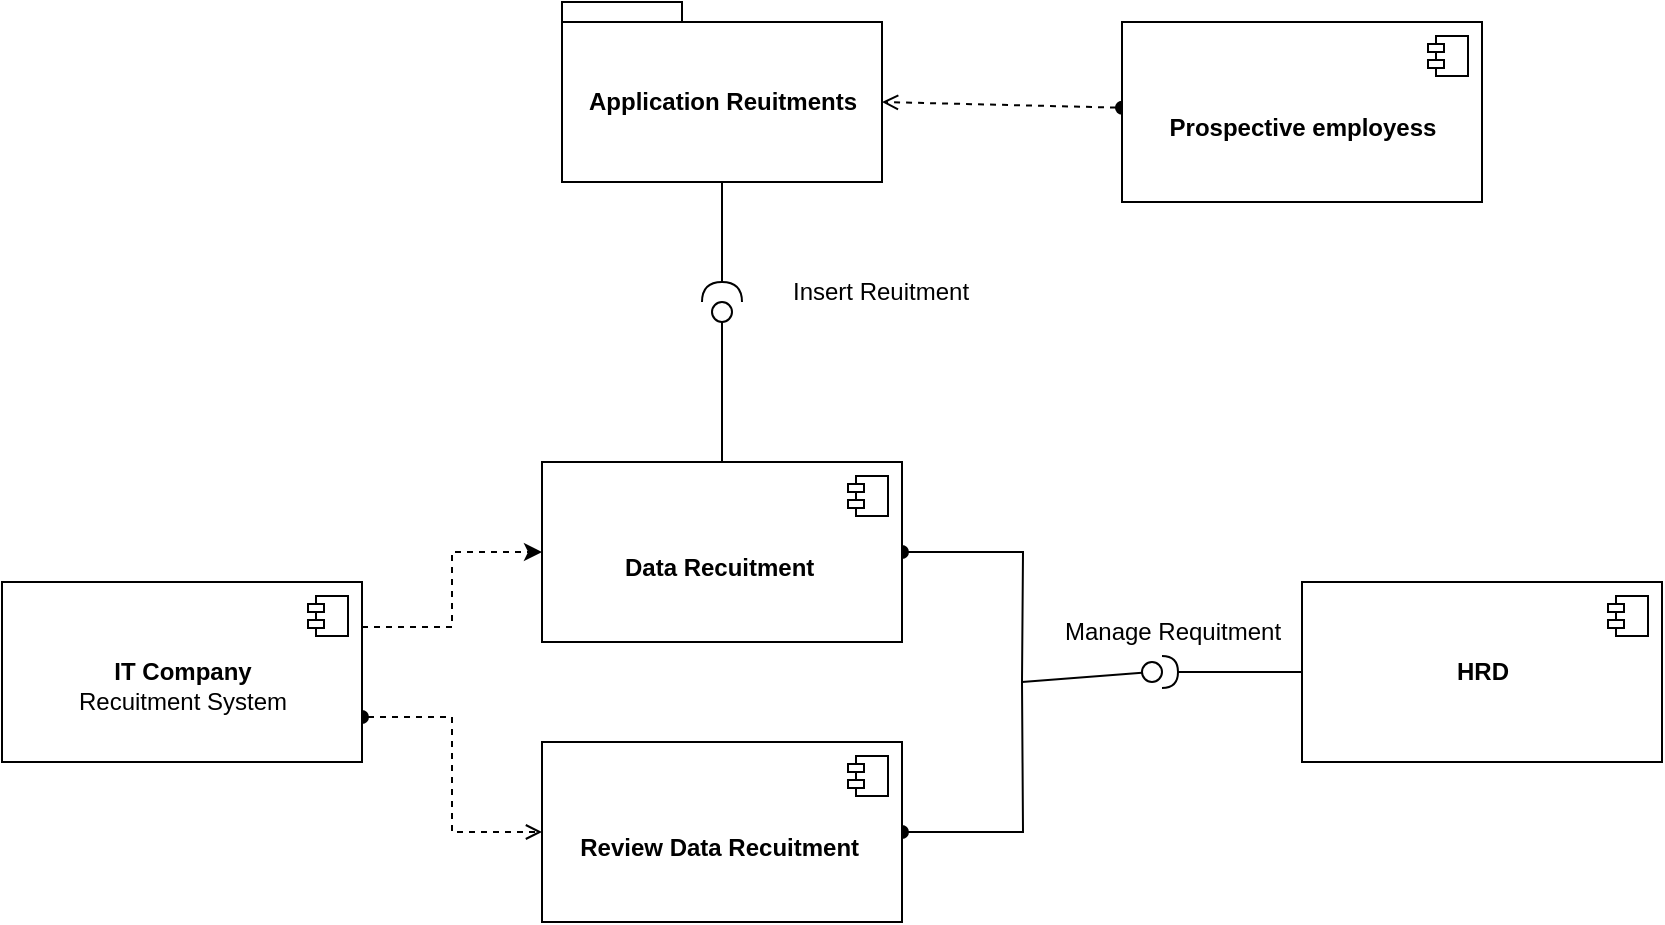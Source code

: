 <mxfile version="20.6.0" type="github">
  <diagram id="Ho90v1FA7OoBzrzdg4eh" name="Halaman-1">
    <mxGraphModel dx="1221" dy="726" grid="1" gridSize="10" guides="1" tooltips="1" connect="1" arrows="1" fold="1" page="1" pageScale="1" pageWidth="827" pageHeight="1169" math="0" shadow="0">
      <root>
        <mxCell id="0" />
        <mxCell id="1" parent="0" />
        <mxCell id="beuTZIr-s5zvfX8K-AoA-16" style="edgeStyle=orthogonalEdgeStyle;rounded=0;orthogonalLoop=1;jettySize=auto;html=1;dashed=1;exitX=1;exitY=0.25;exitDx=0;exitDy=0;" edge="1" parent="1" source="beuTZIr-s5zvfX8K-AoA-2" target="beuTZIr-s5zvfX8K-AoA-14">
          <mxGeometry relative="1" as="geometry" />
        </mxCell>
        <mxCell id="beuTZIr-s5zvfX8K-AoA-35" style="edgeStyle=orthogonalEdgeStyle;rounded=0;orthogonalLoop=1;jettySize=auto;html=1;exitX=1;exitY=0.75;exitDx=0;exitDy=0;entryX=0;entryY=0.5;entryDx=0;entryDy=0;dashed=1;startArrow=oval;startFill=1;endArrow=open;endFill=0;" edge="1" parent="1" source="beuTZIr-s5zvfX8K-AoA-2" target="beuTZIr-s5zvfX8K-AoA-33">
          <mxGeometry relative="1" as="geometry" />
        </mxCell>
        <mxCell id="beuTZIr-s5zvfX8K-AoA-2" value="&lt;br&gt;&lt;b&gt;IT Company&lt;br&gt;&lt;/b&gt;Recuitment System" style="html=1;dropTarget=0;" vertex="1" parent="1">
          <mxGeometry x="30" y="410" width="180" height="90" as="geometry" />
        </mxCell>
        <mxCell id="beuTZIr-s5zvfX8K-AoA-3" value="" style="shape=module;jettyWidth=8;jettyHeight=4;" vertex="1" parent="beuTZIr-s5zvfX8K-AoA-2">
          <mxGeometry x="1" width="20" height="20" relative="1" as="geometry">
            <mxPoint x="-27" y="7" as="offset" />
          </mxGeometry>
        </mxCell>
        <mxCell id="beuTZIr-s5zvfX8K-AoA-12" value="&lt;b&gt;HRD&lt;/b&gt;" style="html=1;dropTarget=0;" vertex="1" parent="1">
          <mxGeometry x="680" y="410" width="180" height="90" as="geometry" />
        </mxCell>
        <mxCell id="beuTZIr-s5zvfX8K-AoA-13" value="" style="shape=module;jettyWidth=8;jettyHeight=4;" vertex="1" parent="beuTZIr-s5zvfX8K-AoA-12">
          <mxGeometry x="1" width="20" height="20" relative="1" as="geometry">
            <mxPoint x="-27" y="7" as="offset" />
          </mxGeometry>
        </mxCell>
        <mxCell id="beuTZIr-s5zvfX8K-AoA-44" style="edgeStyle=orthogonalEdgeStyle;rounded=0;orthogonalLoop=1;jettySize=auto;html=1;startArrow=oval;startFill=1;endArrow=none;endFill=0;" edge="1" parent="1" source="beuTZIr-s5zvfX8K-AoA-14">
          <mxGeometry relative="1" as="geometry">
            <mxPoint x="540" y="460" as="targetPoint" />
          </mxGeometry>
        </mxCell>
        <mxCell id="beuTZIr-s5zvfX8K-AoA-14" value="&lt;br&gt;&lt;b&gt;Data Recuitment&amp;nbsp;&lt;/b&gt;" style="html=1;dropTarget=0;" vertex="1" parent="1">
          <mxGeometry x="300" y="350" width="180" height="90" as="geometry" />
        </mxCell>
        <mxCell id="beuTZIr-s5zvfX8K-AoA-15" value="" style="shape=module;jettyWidth=8;jettyHeight=4;" vertex="1" parent="beuTZIr-s5zvfX8K-AoA-14">
          <mxGeometry x="1" width="20" height="20" relative="1" as="geometry">
            <mxPoint x="-27" y="7" as="offset" />
          </mxGeometry>
        </mxCell>
        <mxCell id="beuTZIr-s5zvfX8K-AoA-32" style="edgeStyle=none;rounded=0;orthogonalLoop=1;jettySize=auto;html=1;entryX=0;entryY=0;entryDx=160;entryDy=50;entryPerimeter=0;dashed=1;startArrow=oval;startFill=1;endArrow=open;endFill=0;" edge="1" parent="1" source="beuTZIr-s5zvfX8K-AoA-17" target="beuTZIr-s5zvfX8K-AoA-20">
          <mxGeometry relative="1" as="geometry" />
        </mxCell>
        <mxCell id="beuTZIr-s5zvfX8K-AoA-17" value="&lt;br&gt;&lt;b&gt;Prospective employess&lt;/b&gt;" style="html=1;dropTarget=0;" vertex="1" parent="1">
          <mxGeometry x="590" y="130" width="180" height="90" as="geometry" />
        </mxCell>
        <mxCell id="beuTZIr-s5zvfX8K-AoA-18" value="" style="shape=module;jettyWidth=8;jettyHeight=4;" vertex="1" parent="beuTZIr-s5zvfX8K-AoA-17">
          <mxGeometry x="1" width="20" height="20" relative="1" as="geometry">
            <mxPoint x="-27" y="7" as="offset" />
          </mxGeometry>
        </mxCell>
        <mxCell id="beuTZIr-s5zvfX8K-AoA-20" value="Application Reuitments" style="shape=folder;fontStyle=1;spacingTop=10;tabWidth=60;tabHeight=10;tabPosition=left;html=1;" vertex="1" parent="1">
          <mxGeometry x="310" y="120" width="160" height="90" as="geometry" />
        </mxCell>
        <mxCell id="beuTZIr-s5zvfX8K-AoA-21" value="Manage Requitment" style="text;html=1;align=center;verticalAlign=middle;resizable=0;points=[];autosize=1;strokeColor=none;fillColor=none;" vertex="1" parent="1">
          <mxGeometry x="550" y="420" width="130" height="30" as="geometry" />
        </mxCell>
        <mxCell id="beuTZIr-s5zvfX8K-AoA-22" value="" style="rounded=0;orthogonalLoop=1;jettySize=auto;html=1;endArrow=none;endFill=0;sketch=0;sourcePerimeterSpacing=0;targetPerimeterSpacing=0;exitX=0.5;exitY=1;exitDx=0;exitDy=0;exitPerimeter=0;entryX=1;entryY=0.5;entryDx=0;entryDy=0;entryPerimeter=0;" edge="1" target="beuTZIr-s5zvfX8K-AoA-40" parent="1" source="beuTZIr-s5zvfX8K-AoA-20">
          <mxGeometry relative="1" as="geometry">
            <mxPoint x="230" y="585" as="sourcePoint" />
            <mxPoint x="390" y="250" as="targetPoint" />
          </mxGeometry>
        </mxCell>
        <mxCell id="beuTZIr-s5zvfX8K-AoA-25" value="Insert Reuitment" style="text;html=1;align=center;verticalAlign=middle;resizable=0;points=[];autosize=1;strokeColor=none;fillColor=none;" vertex="1" parent="1">
          <mxGeometry x="414" y="250" width="110" height="30" as="geometry" />
        </mxCell>
        <mxCell id="beuTZIr-s5zvfX8K-AoA-45" style="edgeStyle=orthogonalEdgeStyle;rounded=0;orthogonalLoop=1;jettySize=auto;html=1;startArrow=oval;startFill=1;endArrow=none;endFill=0;" edge="1" parent="1" source="beuTZIr-s5zvfX8K-AoA-33">
          <mxGeometry relative="1" as="geometry">
            <mxPoint x="540" y="460" as="targetPoint" />
          </mxGeometry>
        </mxCell>
        <mxCell id="beuTZIr-s5zvfX8K-AoA-33" value="&lt;br&gt;&lt;b&gt;Review Data Recuitment&amp;nbsp;&lt;/b&gt;" style="html=1;dropTarget=0;" vertex="1" parent="1">
          <mxGeometry x="300" y="490" width="180" height="90" as="geometry" />
        </mxCell>
        <mxCell id="beuTZIr-s5zvfX8K-AoA-34" value="" style="shape=module;jettyWidth=8;jettyHeight=4;" vertex="1" parent="beuTZIr-s5zvfX8K-AoA-33">
          <mxGeometry x="1" width="20" height="20" relative="1" as="geometry">
            <mxPoint x="-27" y="7" as="offset" />
          </mxGeometry>
        </mxCell>
        <mxCell id="beuTZIr-s5zvfX8K-AoA-24" value="" style="ellipse;whiteSpace=wrap;html=1;align=center;aspect=fixed;resizable=0;points=[];outlineConnect=0;sketch=0;" vertex="1" parent="1">
          <mxGeometry x="385" y="270" width="10" height="10" as="geometry" />
        </mxCell>
        <mxCell id="beuTZIr-s5zvfX8K-AoA-39" value="" style="rounded=0;orthogonalLoop=1;jettySize=auto;html=1;endArrow=none;endFill=0;endSize=6;strokeWidth=1;sketch=0;exitX=0.5;exitY=0;exitDx=0;exitDy=0;" edge="1" parent="1" source="beuTZIr-s5zvfX8K-AoA-14" target="beuTZIr-s5zvfX8K-AoA-24">
          <mxGeometry relative="1" as="geometry">
            <mxPoint x="390" y="350" as="sourcePoint" />
            <mxPoint x="390" y="280" as="targetPoint" />
          </mxGeometry>
        </mxCell>
        <mxCell id="beuTZIr-s5zvfX8K-AoA-40" value="" style="shape=requiredInterface;html=1;verticalLabelPosition=bottom;sketch=0;rotation=-90;" vertex="1" parent="1">
          <mxGeometry x="385" y="255" width="10" height="20" as="geometry" />
        </mxCell>
        <mxCell id="beuTZIr-s5zvfX8K-AoA-46" value="" style="rounded=0;orthogonalLoop=1;jettySize=auto;html=1;endArrow=none;endFill=0;sketch=0;sourcePerimeterSpacing=0;targetPerimeterSpacing=0;" edge="1" target="beuTZIr-s5zvfX8K-AoA-48" parent="1">
          <mxGeometry relative="1" as="geometry">
            <mxPoint x="540" y="460" as="sourcePoint" />
          </mxGeometry>
        </mxCell>
        <mxCell id="beuTZIr-s5zvfX8K-AoA-47" value="" style="rounded=0;orthogonalLoop=1;jettySize=auto;html=1;endArrow=halfCircle;endFill=0;endSize=6;strokeWidth=1;sketch=0;exitX=0;exitY=0.5;exitDx=0;exitDy=0;" edge="1" parent="1" source="beuTZIr-s5zvfX8K-AoA-12">
          <mxGeometry relative="1" as="geometry">
            <mxPoint x="510" y="455" as="sourcePoint" />
            <mxPoint x="610" y="455" as="targetPoint" />
          </mxGeometry>
        </mxCell>
        <mxCell id="beuTZIr-s5zvfX8K-AoA-48" value="" style="ellipse;whiteSpace=wrap;html=1;align=center;aspect=fixed;resizable=0;points=[];outlineConnect=0;sketch=0;" vertex="1" parent="1">
          <mxGeometry x="600" y="450" width="10" height="10" as="geometry" />
        </mxCell>
      </root>
    </mxGraphModel>
  </diagram>
</mxfile>

